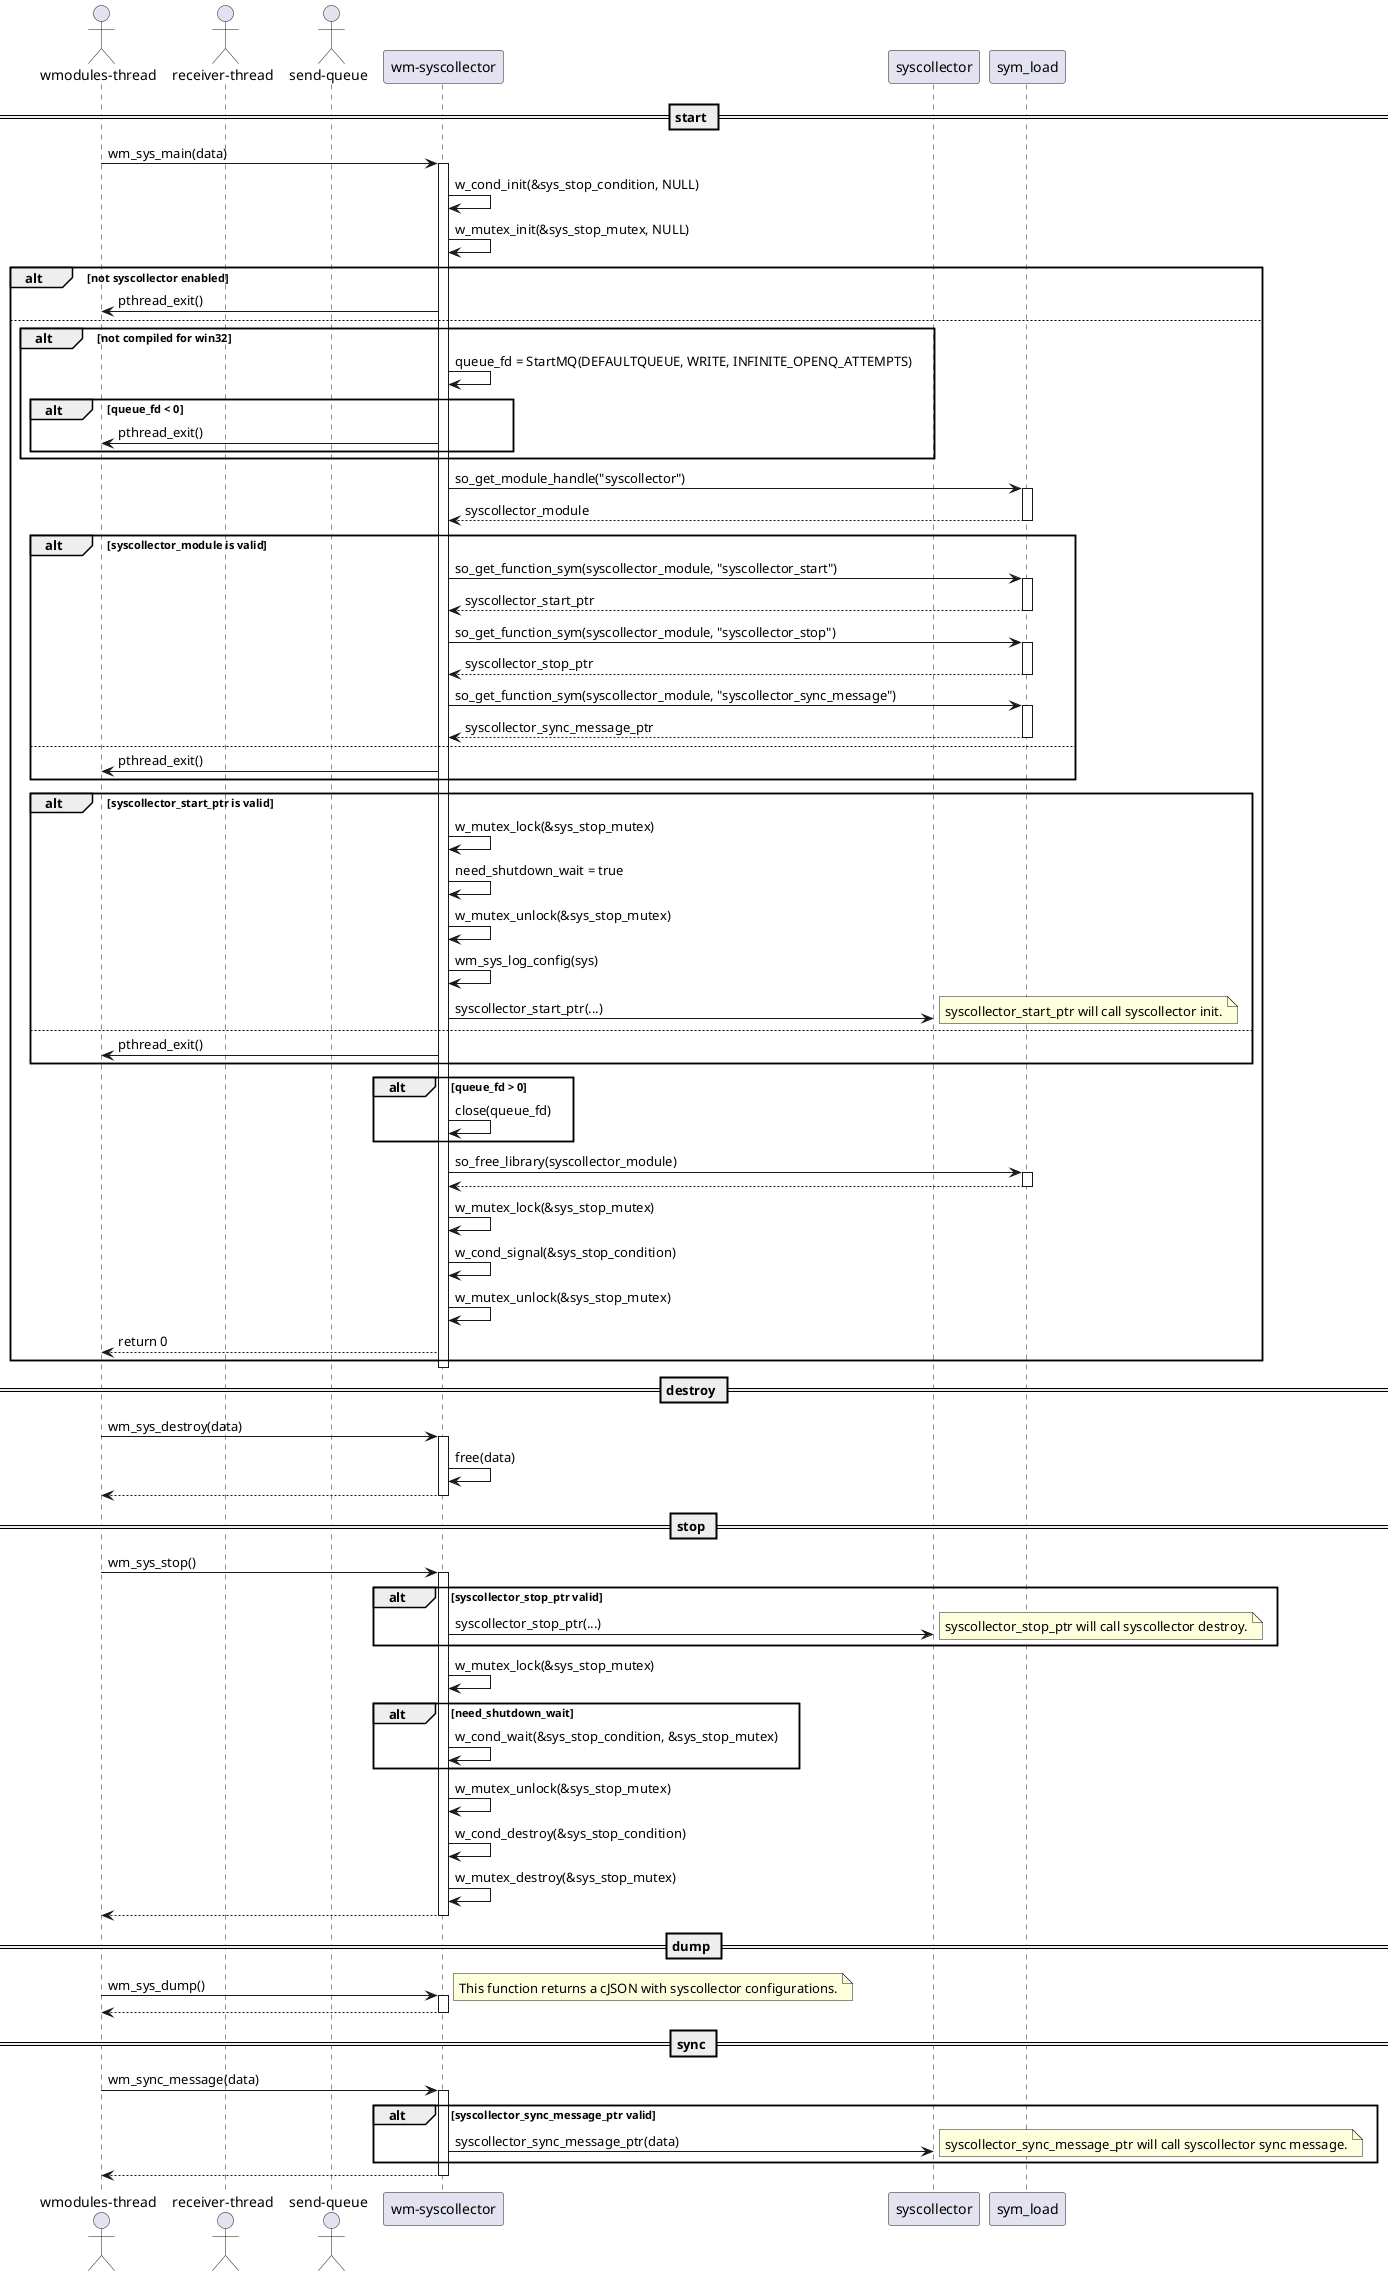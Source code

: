 @startuml wm-syscollector
actor "wmodules-thread" as wmodules
actor "receiver-thread" as recv
actor "send-queue" as queue
participant "wm-syscollector" as wmsysco
participant syscollector as sysco
participant sym_load as sym

== start ==
wmodules -> wmsysco++ : wm_sys_main(data)
wmsysco -> wmsysco : w_cond_init(&sys_stop_condition, NULL)
wmsysco -> wmsysco : w_mutex_init(&sys_stop_mutex, NULL)
alt not syscollector enabled
    wmsysco -> wmodules : pthread_exit()
else
    alt not compiled for win32
        wmsysco -> wmsysco : queue_fd = StartMQ(DEFAULTQUEUE, WRITE, INFINITE_OPENQ_ATTEMPTS)
        alt queue_fd < 0
            wmsysco -> wmodules : pthread_exit()
        end
    end
    wmsysco -> sym++ : so_get_module_handle("syscollector")
    wmsysco <-- sym-- : syscollector_module
    alt syscollector_module is valid
        wmsysco -> sym++ : so_get_function_sym(syscollector_module, "syscollector_start")
        wmsysco <-- sym-- : syscollector_start_ptr
        wmsysco -> sym++ : so_get_function_sym(syscollector_module, "syscollector_stop")
        wmsysco <-- sym-- : syscollector_stop_ptr
        wmsysco -> sym++ : so_get_function_sym(syscollector_module, "syscollector_sync_message")
        wmsysco <-- sym-- : syscollector_sync_message_ptr
    else
        wmsysco -> wmodules : pthread_exit()
    end
    alt syscollector_start_ptr is valid
        wmsysco -> wmsysco : w_mutex_lock(&sys_stop_mutex)
        wmsysco -> wmsysco : need_shutdown_wait = true
        wmsysco -> wmsysco : w_mutex_unlock(&sys_stop_mutex)
        wmsysco -> wmsysco : wm_sys_log_config(sys)
        wmsysco -> sysco : syscollector_start_ptr(...)
        note right
        syscollector_start_ptr will call syscollector init.
        end note
    else
        wmsysco -> wmodules : pthread_exit()
    end
    alt queue_fd > 0
        wmsysco -> wmsysco : close(queue_fd)
    end
    wmsysco -> sym++ : so_free_library(syscollector_module)
    wmsysco <-- sym--
    wmsysco -> wmsysco : w_mutex_lock(&sys_stop_mutex)
    wmsysco -> wmsysco : w_cond_signal(&sys_stop_condition)
    wmsysco -> wmsysco : w_mutex_unlock(&sys_stop_mutex)
    wmsysco --> wmodules : return 0
end
wmsysco--
== destroy ==
wmodules -> wmsysco++ : wm_sys_destroy(data)
    wmsysco -> wmsysco : free(data)
    wmsysco --> wmodules
wmsysco--

== stop ==
wmodules -> wmsysco++ : wm_sys_stop()
alt syscollector_stop_ptr valid
    wmsysco -> sysco : syscollector_stop_ptr(...)
    note right
    syscollector_stop_ptr will call syscollector destroy.
    end note
end
wmsysco -> wmsysco : w_mutex_lock(&sys_stop_mutex)
alt need_shutdown_wait
    wmsysco -> wmsysco : w_cond_wait(&sys_stop_condition, &sys_stop_mutex)
end
wmsysco -> wmsysco : w_mutex_unlock(&sys_stop_mutex)
wmsysco -> wmsysco : w_cond_destroy(&sys_stop_condition)
wmsysco -> wmsysco : w_mutex_destroy(&sys_stop_mutex)
wmodules <-- wmsysco--


== dump ==
wmodules -> wmsysco++ : wm_sys_dump()
note right
This function returns a cJSON with syscollector configurations.
end note
wmodules <-- wmsysco--
== sync ==
wmodules -> wmsysco++ : wm_sync_message(data)
    alt syscollector_sync_message_ptr valid
        wmsysco -> sysco : syscollector_sync_message_ptr(data)
        note right
        syscollector_sync_message_ptr will call syscollector sync message.
        end note
    end
wmodules <-- wmsysco--
@enduml

